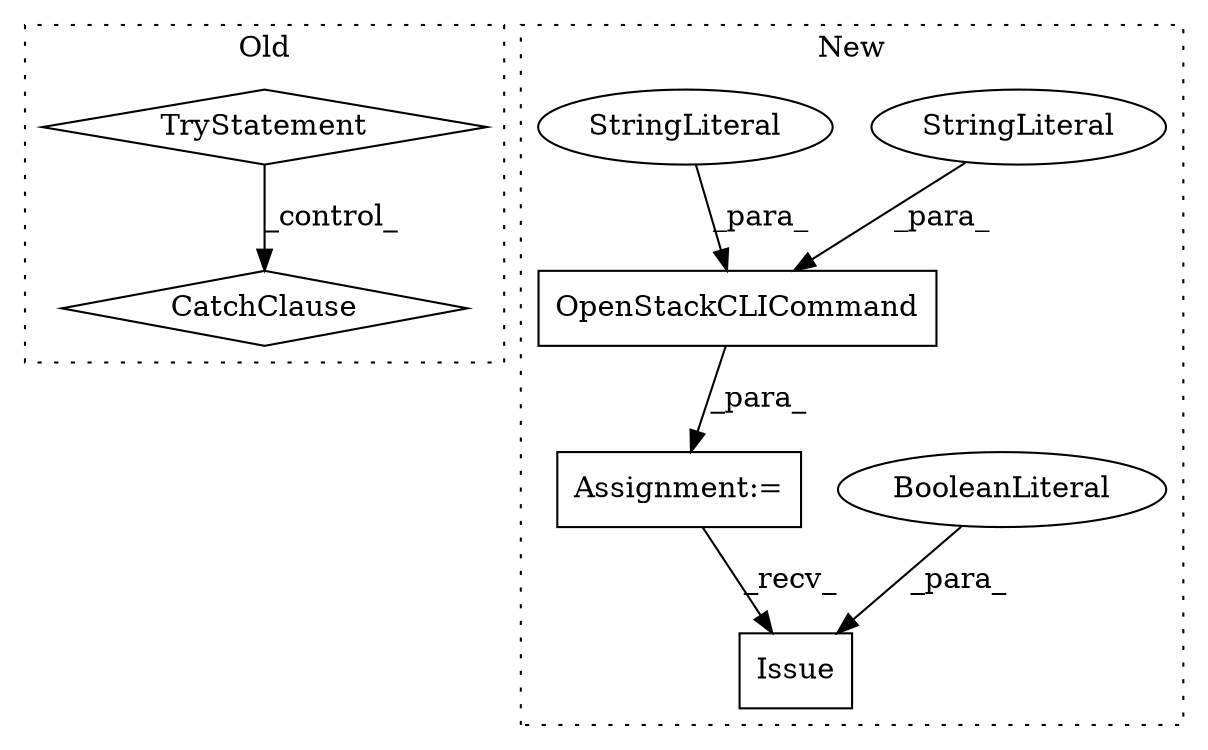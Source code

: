 digraph G {
subgraph cluster0 {
1 [label="TryStatement" a="54" s="2524" l="4" shape="diamond"];
8 [label="CatchClause" a="12" s="2632,2669" l="15,2" shape="diamond"];
label = "Old";
style="dotted";
}
subgraph cluster1 {
2 [label="OpenStackCLICommand" a="32" s="2259,2324" l="20,1" shape="box"];
3 [label="Issue" a="32" s="2644,2654" l="6,1" shape="box"];
4 [label="BooleanLiteral" a="9" s="2650" l="4" shape="ellipse"];
5 [label="StringLiteral" a="45" s="2282" l="21" shape="ellipse"];
6 [label="StringLiteral" a="45" s="2304" l="8" shape="ellipse"];
7 [label="Assignment:=" a="7" s="2252" l="1" shape="box"];
label = "New";
style="dotted";
}
1 -> 8 [label="_control_"];
2 -> 7 [label="_para_"];
4 -> 3 [label="_para_"];
5 -> 2 [label="_para_"];
6 -> 2 [label="_para_"];
7 -> 3 [label="_recv_"];
}
